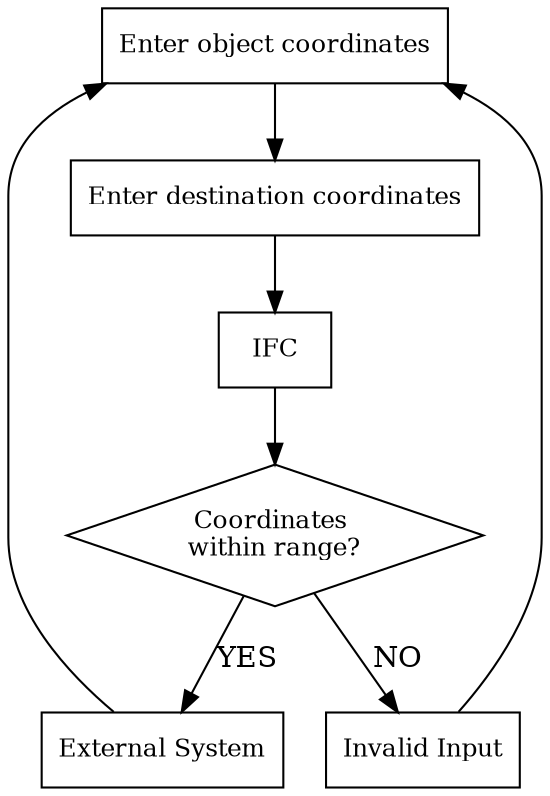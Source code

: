 digraph flowchart {

    graph [dpi=900]
    node [fontsize=12]

    node [shape=box] {
        input_object_coords [label="Enter object coordinates"];
        input_destination_coords [label="Enter destination coordinates"];
        ifc [label="IFC"];
        external_system [label="External System"];
        invalid_input [label="Invalid Input"];
    }

    node [shape=diamond] {
        coord_check [label="Coordinates \nwithin range?"];
    }

    input_object_coords -> input_destination_coords -> ifc -> coord_check;
    coord_check -> invalid_input [label="NO"];
    coord_check -> external_system [label="YES"];

    invalid_input -> input_object_coords;
    external_system -> input_object_coords;
}